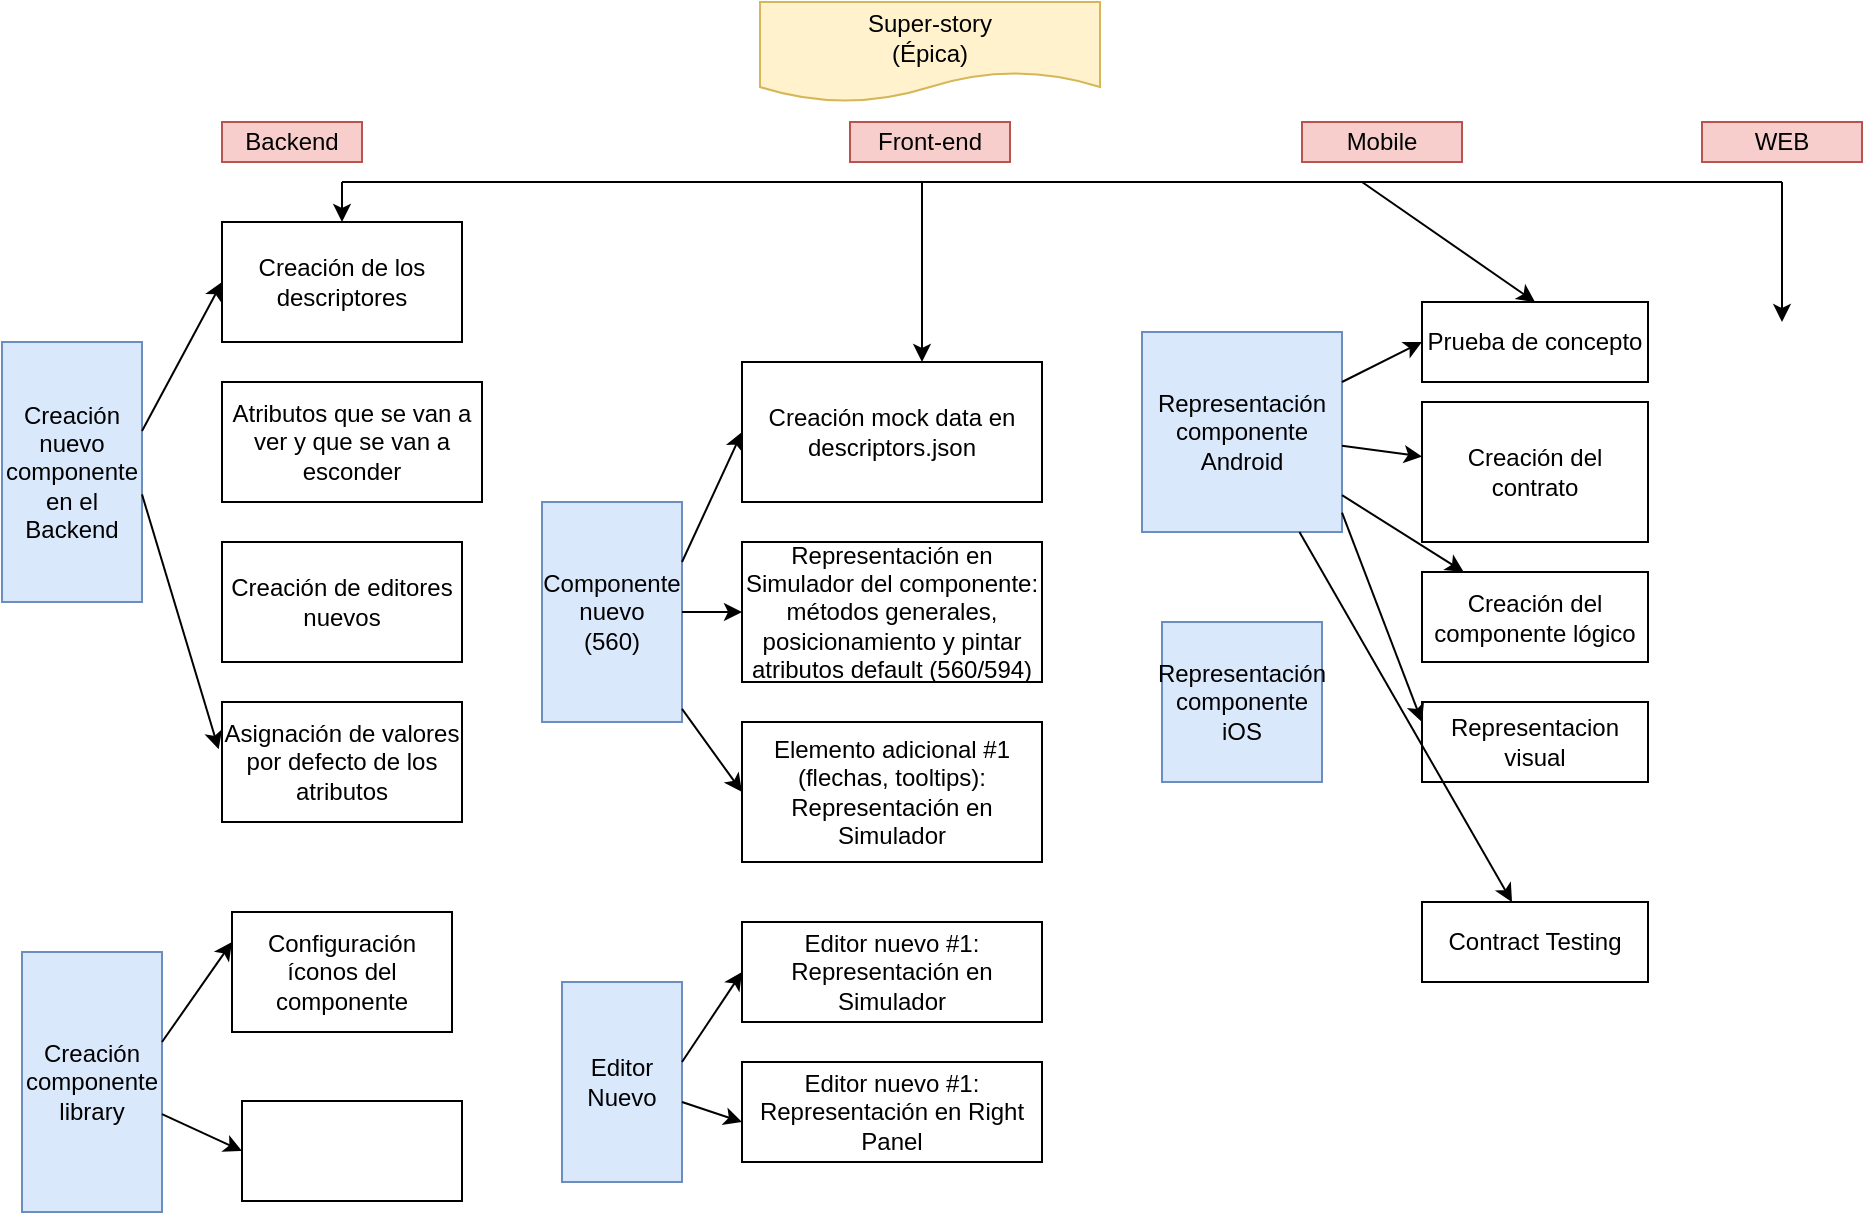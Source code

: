 <mxfile version="13.6.4" type="github">
  <diagram id="WcGEt8lkspkDK3tWO-Oo" name="Page-1">
    <mxGraphModel dx="2015" dy="688" grid="1" gridSize="10" guides="1" tooltips="1" connect="1" arrows="1" fold="1" page="1" pageScale="1" pageWidth="827" pageHeight="1169" math="0" shadow="0">
      <root>
        <mxCell id="0" />
        <mxCell id="1" parent="0" />
        <mxCell id="jdzptdKL7uxqTELKaUPA-1" value="Creación mock data en descriptors.json" style="rounded=0;whiteSpace=wrap;html=1;" vertex="1" parent="1">
          <mxGeometry x="320" y="190" width="150" height="70" as="geometry" />
        </mxCell>
        <mxCell id="jdzptdKL7uxqTELKaUPA-3" value="Super-story&lt;br&gt;(Épica)" style="shape=document;whiteSpace=wrap;html=1;boundedLbl=1;fillColor=#fff2cc;strokeColor=#d6b656;" vertex="1" parent="1">
          <mxGeometry x="329" y="10" width="170" height="50" as="geometry" />
        </mxCell>
        <mxCell id="jdzptdKL7uxqTELKaUPA-4" value="Representación en Simulador del componente: métodos generales, posicionamiento y pintar atributos default (560/594)" style="rounded=0;whiteSpace=wrap;html=1;" vertex="1" parent="1">
          <mxGeometry x="320" y="280" width="150" height="70" as="geometry" />
        </mxCell>
        <mxCell id="jdzptdKL7uxqTELKaUPA-5" value="Editor nuevo #1:&lt;br&gt;Representación en Simulador" style="rounded=0;whiteSpace=wrap;html=1;" vertex="1" parent="1">
          <mxGeometry x="320" y="470" width="150" height="50" as="geometry" />
        </mxCell>
        <mxCell id="jdzptdKL7uxqTELKaUPA-6" value="Atributos que se van a ver y que se van a esconder" style="rounded=0;whiteSpace=wrap;html=1;" vertex="1" parent="1">
          <mxGeometry x="60" y="200" width="130" height="60" as="geometry" />
        </mxCell>
        <mxCell id="jdzptdKL7uxqTELKaUPA-7" value="Creación de editores nuevos" style="rounded=0;whiteSpace=wrap;html=1;" vertex="1" parent="1">
          <mxGeometry x="60" y="280" width="120" height="60" as="geometry" />
        </mxCell>
        <mxCell id="jdzptdKL7uxqTELKaUPA-8" value="&lt;p style=&quot;line-height: 120%&quot;&gt;Asignación de valores por defecto de los atributos&lt;/p&gt;" style="rounded=0;whiteSpace=wrap;html=1;" vertex="1" parent="1">
          <mxGeometry x="60" y="360" width="120" height="60" as="geometry" />
        </mxCell>
        <mxCell id="jdzptdKL7uxqTELKaUPA-9" value="Creación de los descriptores" style="rounded=0;whiteSpace=wrap;html=1;" vertex="1" parent="1">
          <mxGeometry x="60" y="120" width="120" height="60" as="geometry" />
        </mxCell>
        <mxCell id="jdzptdKL7uxqTELKaUPA-10" value="Editor nuevo #1: Representación en Right Panel" style="rounded=0;whiteSpace=wrap;html=1;" vertex="1" parent="1">
          <mxGeometry x="320" y="540" width="150" height="50" as="geometry" />
        </mxCell>
        <mxCell id="jdzptdKL7uxqTELKaUPA-11" value="Elemento adicional #1 (flechas, tooltips): Representación en Simulador" style="rounded=0;whiteSpace=wrap;html=1;" vertex="1" parent="1">
          <mxGeometry x="320" y="370" width="150" height="70" as="geometry" />
        </mxCell>
        <mxCell id="jdzptdKL7uxqTELKaUPA-13" value="Editor&lt;br&gt;Nuevo" style="rounded=0;whiteSpace=wrap;html=1;fillColor=#dae8fc;strokeColor=#6c8ebf;" vertex="1" parent="1">
          <mxGeometry x="230" y="500" width="60" height="100" as="geometry" />
        </mxCell>
        <mxCell id="jdzptdKL7uxqTELKaUPA-14" value="" style="endArrow=classic;html=1;entryX=0;entryY=0.5;entryDx=0;entryDy=0;" edge="1" parent="1" target="jdzptdKL7uxqTELKaUPA-5">
          <mxGeometry width="50" height="50" relative="1" as="geometry">
            <mxPoint x="290" y="540" as="sourcePoint" />
            <mxPoint x="340" y="490" as="targetPoint" />
          </mxGeometry>
        </mxCell>
        <mxCell id="jdzptdKL7uxqTELKaUPA-15" value="" style="endArrow=classic;html=1;" edge="1" parent="1">
          <mxGeometry width="50" height="50" relative="1" as="geometry">
            <mxPoint x="290" y="560" as="sourcePoint" />
            <mxPoint x="320" y="570" as="targetPoint" />
          </mxGeometry>
        </mxCell>
        <mxCell id="jdzptdKL7uxqTELKaUPA-16" value="Componente nuevo&lt;br&gt;(560)" style="rounded=0;whiteSpace=wrap;html=1;fillColor=#dae8fc;strokeColor=#6c8ebf;" vertex="1" parent="1">
          <mxGeometry x="220" y="260" width="70" height="110" as="geometry" />
        </mxCell>
        <mxCell id="jdzptdKL7uxqTELKaUPA-17" value="" style="endArrow=classic;html=1;entryX=0;entryY=0.5;entryDx=0;entryDy=0;" edge="1" parent="1" target="jdzptdKL7uxqTELKaUPA-1">
          <mxGeometry width="50" height="50" relative="1" as="geometry">
            <mxPoint x="290" y="290" as="sourcePoint" />
            <mxPoint x="340" y="240" as="targetPoint" />
          </mxGeometry>
        </mxCell>
        <mxCell id="jdzptdKL7uxqTELKaUPA-18" value="" style="endArrow=classic;html=1;entryX=0;entryY=0.5;entryDx=0;entryDy=0;" edge="1" parent="1" source="jdzptdKL7uxqTELKaUPA-16" target="jdzptdKL7uxqTELKaUPA-4">
          <mxGeometry width="50" height="50" relative="1" as="geometry">
            <mxPoint x="380" y="410" as="sourcePoint" />
            <mxPoint x="430" y="360" as="targetPoint" />
          </mxGeometry>
        </mxCell>
        <mxCell id="jdzptdKL7uxqTELKaUPA-19" value="" style="endArrow=classic;html=1;entryX=0;entryY=0.5;entryDx=0;entryDy=0;" edge="1" parent="1" source="jdzptdKL7uxqTELKaUPA-16" target="jdzptdKL7uxqTELKaUPA-11">
          <mxGeometry width="50" height="50" relative="1" as="geometry">
            <mxPoint x="380" y="410" as="sourcePoint" />
            <mxPoint x="430" y="360" as="targetPoint" />
          </mxGeometry>
        </mxCell>
        <mxCell id="jdzptdKL7uxqTELKaUPA-20" value="" style="endArrow=none;html=1;" edge="1" parent="1">
          <mxGeometry width="50" height="50" relative="1" as="geometry">
            <mxPoint x="120" y="100" as="sourcePoint" />
            <mxPoint x="840" y="100" as="targetPoint" />
          </mxGeometry>
        </mxCell>
        <mxCell id="jdzptdKL7uxqTELKaUPA-21" value="" style="endArrow=classic;html=1;entryX=0.5;entryY=0;entryDx=0;entryDy=0;" edge="1" parent="1" target="jdzptdKL7uxqTELKaUPA-9">
          <mxGeometry width="50" height="50" relative="1" as="geometry">
            <mxPoint x="120" y="100" as="sourcePoint" />
            <mxPoint x="170" y="100" as="targetPoint" />
          </mxGeometry>
        </mxCell>
        <mxCell id="jdzptdKL7uxqTELKaUPA-22" value="" style="endArrow=classic;html=1;entryX=0.6;entryY=0;entryDx=0;entryDy=0;entryPerimeter=0;" edge="1" parent="1" target="jdzptdKL7uxqTELKaUPA-1">
          <mxGeometry width="50" height="50" relative="1" as="geometry">
            <mxPoint x="410" y="100" as="sourcePoint" />
            <mxPoint x="420" y="180" as="targetPoint" />
          </mxGeometry>
        </mxCell>
        <mxCell id="jdzptdKL7uxqTELKaUPA-23" value="Backend" style="text;html=1;strokeColor=#b85450;fillColor=#f8cecc;align=center;verticalAlign=middle;whiteSpace=wrap;rounded=0;" vertex="1" parent="1">
          <mxGeometry x="60" y="70" width="70" height="20" as="geometry" />
        </mxCell>
        <mxCell id="jdzptdKL7uxqTELKaUPA-24" value="Creación nuevo componente en el Backend" style="rounded=0;whiteSpace=wrap;html=1;fillColor=#dae8fc;strokeColor=#6c8ebf;" vertex="1" parent="1">
          <mxGeometry x="-50" y="180" width="70" height="130" as="geometry" />
        </mxCell>
        <mxCell id="jdzptdKL7uxqTELKaUPA-25" value="Creación componente library" style="rounded=0;whiteSpace=wrap;html=1;fillColor=#dae8fc;strokeColor=#6c8ebf;" vertex="1" parent="1">
          <mxGeometry x="-40" y="485" width="70" height="130" as="geometry" />
        </mxCell>
        <mxCell id="jdzptdKL7uxqTELKaUPA-26" value="Configuración íconos del componente" style="rounded=0;whiteSpace=wrap;html=1;" vertex="1" parent="1">
          <mxGeometry x="65" y="465" width="110" height="60" as="geometry" />
        </mxCell>
        <mxCell id="jdzptdKL7uxqTELKaUPA-27" value="" style="rounded=0;whiteSpace=wrap;html=1;" vertex="1" parent="1">
          <mxGeometry x="70" y="559.5" width="110" height="50" as="geometry" />
        </mxCell>
        <mxCell id="jdzptdKL7uxqTELKaUPA-28" value="" style="endArrow=classic;html=1;entryX=-0.014;entryY=0.394;entryDx=0;entryDy=0;entryPerimeter=0;exitX=1;exitY=0.586;exitDx=0;exitDy=0;exitPerimeter=0;" edge="1" parent="1" source="jdzptdKL7uxqTELKaUPA-24" target="jdzptdKL7uxqTELKaUPA-8">
          <mxGeometry width="50" height="50" relative="1" as="geometry">
            <mxPoint y="420" as="sourcePoint" />
            <mxPoint x="50" y="370" as="targetPoint" />
          </mxGeometry>
        </mxCell>
        <mxCell id="jdzptdKL7uxqTELKaUPA-29" value="" style="endArrow=classic;html=1;entryX=0;entryY=0.5;entryDx=0;entryDy=0;exitX=1;exitY=0.342;exitDx=0;exitDy=0;exitPerimeter=0;" edge="1" parent="1" source="jdzptdKL7uxqTELKaUPA-24" target="jdzptdKL7uxqTELKaUPA-9">
          <mxGeometry width="50" height="50" relative="1" as="geometry">
            <mxPoint y="240" as="sourcePoint" />
            <mxPoint x="50" y="190" as="targetPoint" />
          </mxGeometry>
        </mxCell>
        <mxCell id="jdzptdKL7uxqTELKaUPA-31" value="" style="endArrow=classic;html=1;entryX=0;entryY=0.25;entryDx=0;entryDy=0;" edge="1" parent="1" target="jdzptdKL7uxqTELKaUPA-26">
          <mxGeometry width="50" height="50" relative="1" as="geometry">
            <mxPoint x="30" y="530" as="sourcePoint" />
            <mxPoint x="80" y="480" as="targetPoint" />
          </mxGeometry>
        </mxCell>
        <mxCell id="jdzptdKL7uxqTELKaUPA-33" value="" style="endArrow=classic;html=1;entryX=0;entryY=0.5;entryDx=0;entryDy=0;" edge="1" parent="1" source="jdzptdKL7uxqTELKaUPA-25" target="jdzptdKL7uxqTELKaUPA-27">
          <mxGeometry width="50" height="50" relative="1" as="geometry">
            <mxPoint x="30" y="620" as="sourcePoint" />
            <mxPoint x="80" y="570" as="targetPoint" />
          </mxGeometry>
        </mxCell>
        <mxCell id="jdzptdKL7uxqTELKaUPA-34" value="Front-end" style="text;html=1;strokeColor=#b85450;fillColor=#f8cecc;align=center;verticalAlign=middle;whiteSpace=wrap;rounded=0;" vertex="1" parent="1">
          <mxGeometry x="374" y="70" width="80" height="20" as="geometry" />
        </mxCell>
        <mxCell id="jdzptdKL7uxqTELKaUPA-35" value="Mobile" style="text;html=1;strokeColor=#b85450;fillColor=#f8cecc;align=center;verticalAlign=middle;whiteSpace=wrap;rounded=0;" vertex="1" parent="1">
          <mxGeometry x="600" y="70" width="80" height="20" as="geometry" />
        </mxCell>
        <mxCell id="jdzptdKL7uxqTELKaUPA-37" value="Representación componente Android" style="whiteSpace=wrap;html=1;aspect=fixed;fillColor=#dae8fc;strokeColor=#6c8ebf;" vertex="1" parent="1">
          <mxGeometry x="520" y="175" width="100" height="100" as="geometry" />
        </mxCell>
        <mxCell id="jdzptdKL7uxqTELKaUPA-38" value="Representación componente iOS" style="whiteSpace=wrap;html=1;aspect=fixed;fillColor=#dae8fc;strokeColor=#6c8ebf;" vertex="1" parent="1">
          <mxGeometry x="530" y="320" width="80" height="80" as="geometry" />
        </mxCell>
        <mxCell id="jdzptdKL7uxqTELKaUPA-42" value="WEB" style="text;html=1;strokeColor=#b85450;fillColor=#f8cecc;align=center;verticalAlign=middle;whiteSpace=wrap;rounded=0;" vertex="1" parent="1">
          <mxGeometry x="800" y="70" width="80" height="20" as="geometry" />
        </mxCell>
        <mxCell id="jdzptdKL7uxqTELKaUPA-43" value="" style="endArrow=classic;html=1;entryX=0.5;entryY=0;entryDx=0;entryDy=0;" edge="1" parent="1" target="jdzptdKL7uxqTELKaUPA-45">
          <mxGeometry width="50" height="50" relative="1" as="geometry">
            <mxPoint x="630" y="100" as="sourcePoint" />
            <mxPoint x="770" y="110" as="targetPoint" />
            <Array as="points" />
          </mxGeometry>
        </mxCell>
        <mxCell id="jdzptdKL7uxqTELKaUPA-44" value="" style="endArrow=classic;html=1;" edge="1" parent="1">
          <mxGeometry width="50" height="50" relative="1" as="geometry">
            <mxPoint x="840" y="100" as="sourcePoint" />
            <mxPoint x="840" y="170" as="targetPoint" />
          </mxGeometry>
        </mxCell>
        <mxCell id="jdzptdKL7uxqTELKaUPA-45" value="Prueba de concepto" style="rounded=0;whiteSpace=wrap;html=1;" vertex="1" parent="1">
          <mxGeometry x="660" y="160" width="113" height="40" as="geometry" />
        </mxCell>
        <mxCell id="jdzptdKL7uxqTELKaUPA-46" value="Creación del contrato" style="rounded=0;whiteSpace=wrap;html=1;" vertex="1" parent="1">
          <mxGeometry x="660" y="210" width="113" height="70" as="geometry" />
        </mxCell>
        <mxCell id="jdzptdKL7uxqTELKaUPA-47" value="Creación del componente lógico" style="rounded=0;whiteSpace=wrap;html=1;" vertex="1" parent="1">
          <mxGeometry x="660" y="295" width="113" height="45" as="geometry" />
        </mxCell>
        <mxCell id="jdzptdKL7uxqTELKaUPA-48" value="Representacion visual" style="rounded=0;whiteSpace=wrap;html=1;" vertex="1" parent="1">
          <mxGeometry x="660" y="360" width="113" height="40" as="geometry" />
        </mxCell>
        <mxCell id="jdzptdKL7uxqTELKaUPA-49" value="Contract Testing" style="rounded=0;whiteSpace=wrap;html=1;" vertex="1" parent="1">
          <mxGeometry x="660" y="460" width="113" height="40" as="geometry" />
        </mxCell>
        <mxCell id="jdzptdKL7uxqTELKaUPA-50" value="" style="endArrow=classic;html=1;entryX=0;entryY=0.5;entryDx=0;entryDy=0;" edge="1" parent="1" source="jdzptdKL7uxqTELKaUPA-37" target="jdzptdKL7uxqTELKaUPA-45">
          <mxGeometry width="50" height="50" relative="1" as="geometry">
            <mxPoint x="640" y="230" as="sourcePoint" />
            <mxPoint x="670" y="200" as="targetPoint" />
          </mxGeometry>
        </mxCell>
        <mxCell id="jdzptdKL7uxqTELKaUPA-51" value="" style="endArrow=classic;html=1;" edge="1" parent="1" source="jdzptdKL7uxqTELKaUPA-37" target="jdzptdKL7uxqTELKaUPA-46">
          <mxGeometry width="50" height="50" relative="1" as="geometry">
            <mxPoint x="390" y="300" as="sourcePoint" />
            <mxPoint x="440" y="250" as="targetPoint" />
          </mxGeometry>
        </mxCell>
        <mxCell id="jdzptdKL7uxqTELKaUPA-52" value="" style="endArrow=classic;html=1;" edge="1" parent="1" source="jdzptdKL7uxqTELKaUPA-37" target="jdzptdKL7uxqTELKaUPA-47">
          <mxGeometry width="50" height="50" relative="1" as="geometry">
            <mxPoint x="390" y="300" as="sourcePoint" />
            <mxPoint x="440" y="250" as="targetPoint" />
          </mxGeometry>
        </mxCell>
        <mxCell id="jdzptdKL7uxqTELKaUPA-53" value="" style="endArrow=classic;html=1;entryX=0;entryY=0.25;entryDx=0;entryDy=0;exitX=1;exitY=0.903;exitDx=0;exitDy=0;exitPerimeter=0;" edge="1" parent="1" source="jdzptdKL7uxqTELKaUPA-37" target="jdzptdKL7uxqTELKaUPA-48">
          <mxGeometry width="50" height="50" relative="1" as="geometry">
            <mxPoint x="390" y="300" as="sourcePoint" />
            <mxPoint x="440" y="250" as="targetPoint" />
          </mxGeometry>
        </mxCell>
        <mxCell id="jdzptdKL7uxqTELKaUPA-54" value="" style="endArrow=classic;html=1;" edge="1" parent="1" source="jdzptdKL7uxqTELKaUPA-37" target="jdzptdKL7uxqTELKaUPA-49">
          <mxGeometry width="50" height="50" relative="1" as="geometry">
            <mxPoint x="390" y="300" as="sourcePoint" />
            <mxPoint x="440" y="250" as="targetPoint" />
          </mxGeometry>
        </mxCell>
      </root>
    </mxGraphModel>
  </diagram>
</mxfile>
